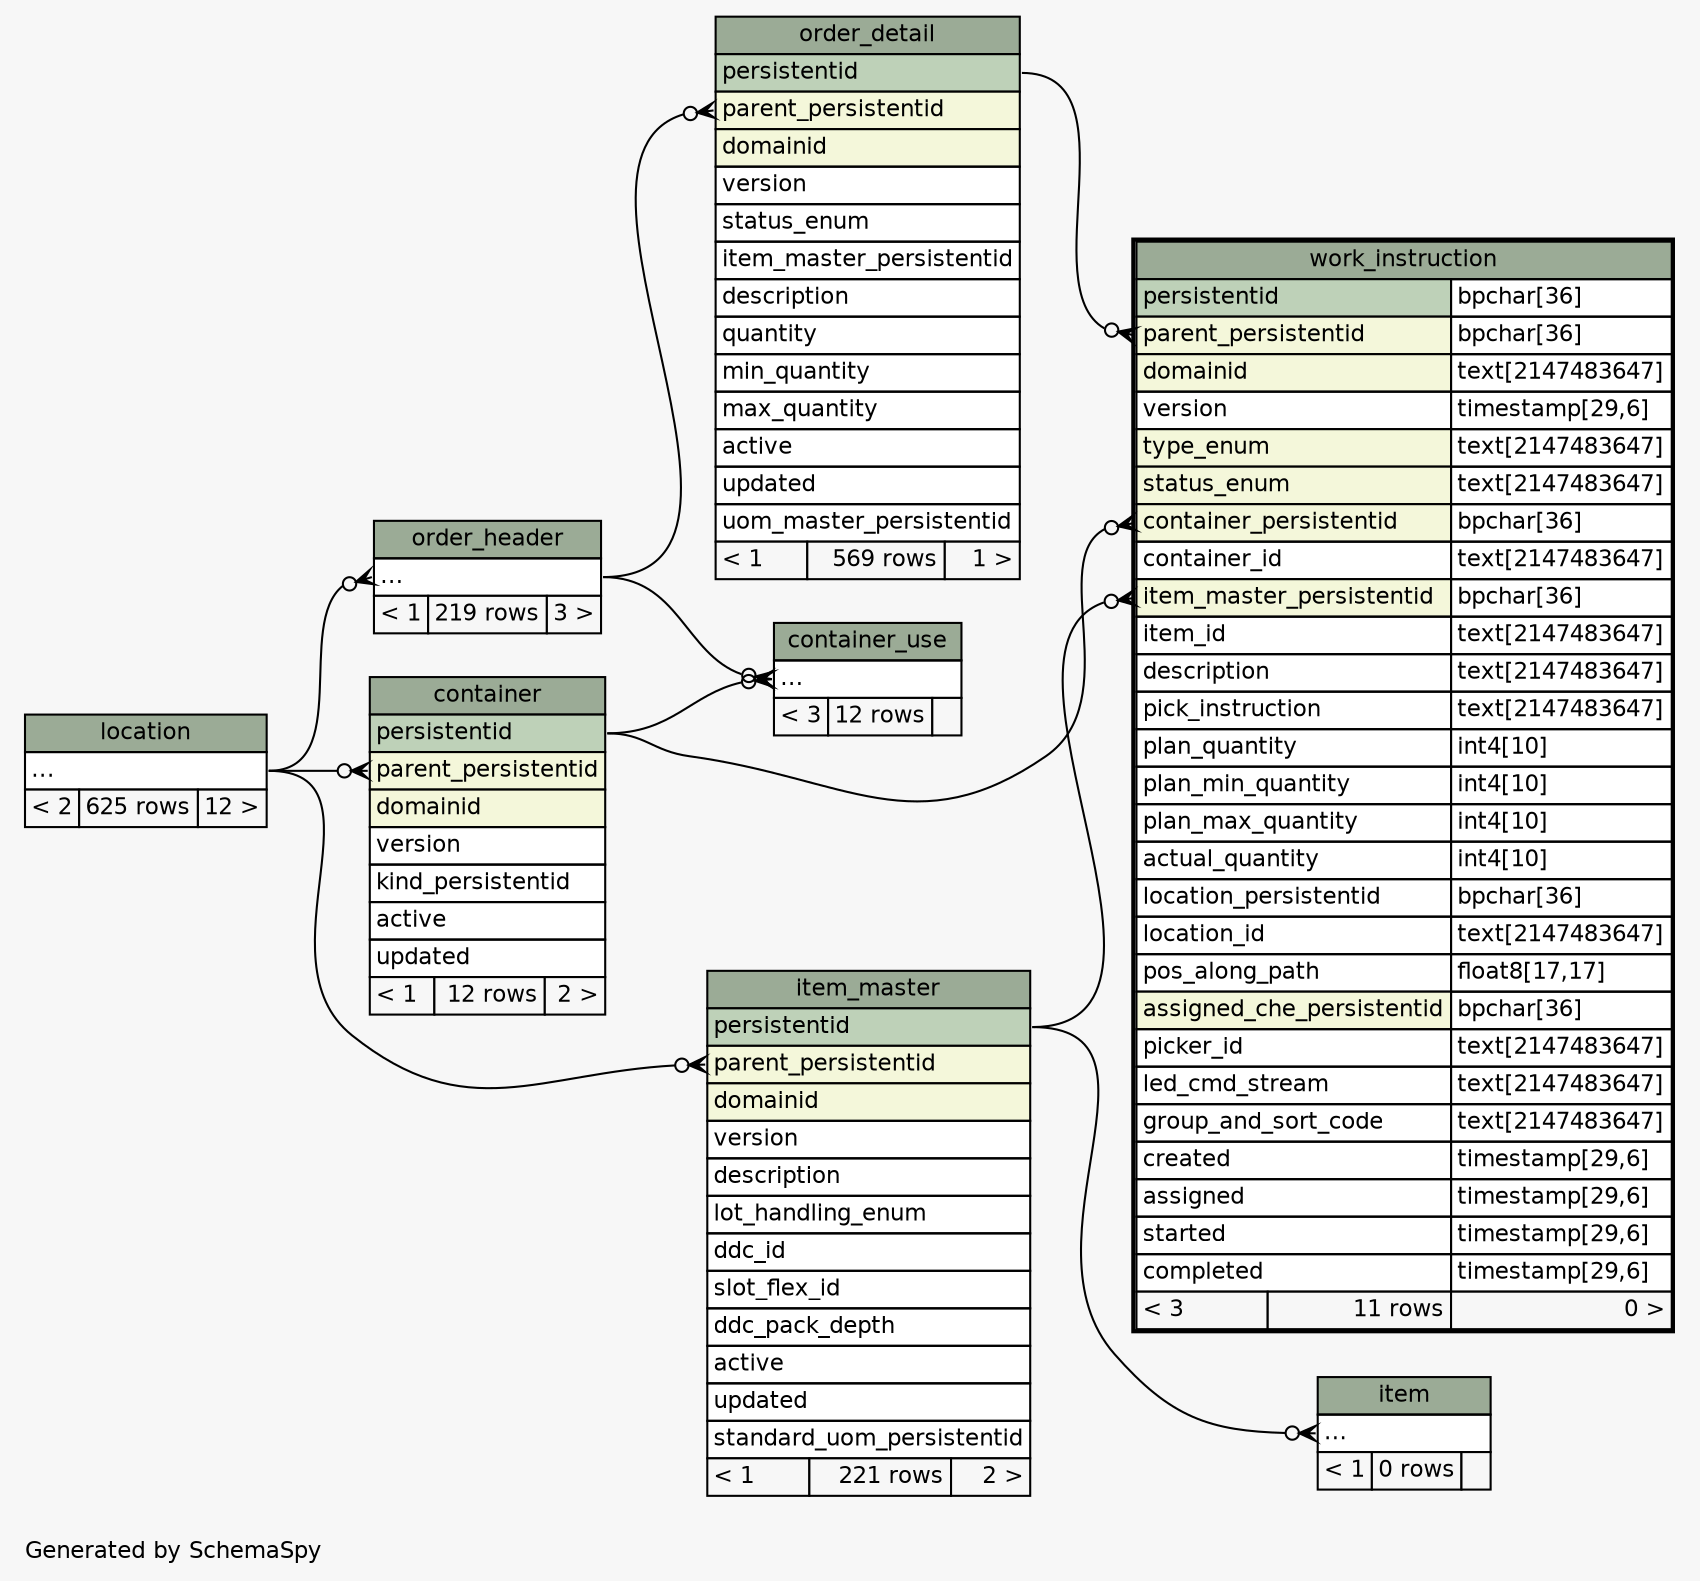 // dot 2.26.0 on Linux 2.6.32-431.17.1.el6.x86_64
// SchemaSpy rev 590
digraph "twoDegreesRelationshipsDiagram" {
  graph [
    rankdir="RL"
    bgcolor="#f7f7f7"
    label="\nGenerated by SchemaSpy"
    labeljust="l"
    nodesep="0.18"
    ranksep="0.46"
    fontname="Helvetica"
    fontsize="11"
  ];
  node [
    fontname="Helvetica"
    fontsize="11"
    shape="plaintext"
  ];
  edge [
    arrowsize="0.8"
  ];
  "container":"parent_persistentid":w -> "location":"elipses":e [arrowhead=none dir=back arrowtail=crowodot];
  "container_use":"elipses":w -> "order_header":"elipses":e [arrowhead=none dir=back arrowtail=crowodot];
  "container_use":"elipses":w -> "container":"persistentid":e [arrowhead=none dir=back arrowtail=crowodot];
  "item":"elipses":w -> "item_master":"persistentid":e [arrowhead=none dir=back arrowtail=crowodot];
  "item_master":"parent_persistentid":w -> "location":"elipses":e [arrowhead=none dir=back arrowtail=crowodot];
  "order_detail":"parent_persistentid":w -> "order_header":"elipses":e [arrowhead=none dir=back arrowtail=crowodot];
  "order_header":"elipses":w -> "location":"elipses":e [arrowhead=none dir=back arrowtail=crowodot];
  "work_instruction":"container_persistentid":w -> "container":"persistentid":e [arrowhead=none dir=back arrowtail=crowodot];
  "work_instruction":"item_master_persistentid":w -> "item_master":"persistentid":e [arrowhead=none dir=back arrowtail=crowodot];
  "work_instruction":"parent_persistentid":w -> "order_detail":"persistentid":e [arrowhead=none dir=back arrowtail=crowodot];
  "container" [
    label=<
    <TABLE BORDER="0" CELLBORDER="1" CELLSPACING="0" BGCOLOR="#ffffff">
      <TR><TD COLSPAN="3" BGCOLOR="#9bab96" ALIGN="CENTER">container</TD></TR>
      <TR><TD PORT="persistentid" COLSPAN="3" BGCOLOR="#bed1b8" ALIGN="LEFT">persistentid</TD></TR>
      <TR><TD PORT="parent_persistentid" COLSPAN="3" BGCOLOR="#f4f7da" ALIGN="LEFT">parent_persistentid</TD></TR>
      <TR><TD PORT="domainid" COLSPAN="3" BGCOLOR="#f4f7da" ALIGN="LEFT">domainid</TD></TR>
      <TR><TD PORT="version" COLSPAN="3" ALIGN="LEFT">version</TD></TR>
      <TR><TD PORT="kind_persistentid" COLSPAN="3" ALIGN="LEFT">kind_persistentid</TD></TR>
      <TR><TD PORT="active" COLSPAN="3" ALIGN="LEFT">active</TD></TR>
      <TR><TD PORT="updated" COLSPAN="3" ALIGN="LEFT">updated</TD></TR>
      <TR><TD ALIGN="LEFT" BGCOLOR="#f7f7f7">&lt; 1</TD><TD ALIGN="RIGHT" BGCOLOR="#f7f7f7">12 rows</TD><TD ALIGN="RIGHT" BGCOLOR="#f7f7f7">2 &gt;</TD></TR>
    </TABLE>>
    URL="container.html"
    tooltip="container"
  ];
  "container_use" [
    label=<
    <TABLE BORDER="0" CELLBORDER="1" CELLSPACING="0" BGCOLOR="#ffffff">
      <TR><TD COLSPAN="3" BGCOLOR="#9bab96" ALIGN="CENTER">container_use</TD></TR>
      <TR><TD PORT="elipses" COLSPAN="3" ALIGN="LEFT">...</TD></TR>
      <TR><TD ALIGN="LEFT" BGCOLOR="#f7f7f7">&lt; 3</TD><TD ALIGN="RIGHT" BGCOLOR="#f7f7f7">12 rows</TD><TD ALIGN="RIGHT" BGCOLOR="#f7f7f7">  </TD></TR>
    </TABLE>>
    URL="container_use.html"
    tooltip="container_use"
  ];
  "item" [
    label=<
    <TABLE BORDER="0" CELLBORDER="1" CELLSPACING="0" BGCOLOR="#ffffff">
      <TR><TD COLSPAN="3" BGCOLOR="#9bab96" ALIGN="CENTER">item</TD></TR>
      <TR><TD PORT="elipses" COLSPAN="3" ALIGN="LEFT">...</TD></TR>
      <TR><TD ALIGN="LEFT" BGCOLOR="#f7f7f7">&lt; 1</TD><TD ALIGN="RIGHT" BGCOLOR="#f7f7f7">0 rows</TD><TD ALIGN="RIGHT" BGCOLOR="#f7f7f7">  </TD></TR>
    </TABLE>>
    URL="item.html"
    tooltip="item"
  ];
  "item_master" [
    label=<
    <TABLE BORDER="0" CELLBORDER="1" CELLSPACING="0" BGCOLOR="#ffffff">
      <TR><TD COLSPAN="3" BGCOLOR="#9bab96" ALIGN="CENTER">item_master</TD></TR>
      <TR><TD PORT="persistentid" COLSPAN="3" BGCOLOR="#bed1b8" ALIGN="LEFT">persistentid</TD></TR>
      <TR><TD PORT="parent_persistentid" COLSPAN="3" BGCOLOR="#f4f7da" ALIGN="LEFT">parent_persistentid</TD></TR>
      <TR><TD PORT="domainid" COLSPAN="3" BGCOLOR="#f4f7da" ALIGN="LEFT">domainid</TD></TR>
      <TR><TD PORT="version" COLSPAN="3" ALIGN="LEFT">version</TD></TR>
      <TR><TD PORT="description" COLSPAN="3" ALIGN="LEFT">description</TD></TR>
      <TR><TD PORT="lot_handling_enum" COLSPAN="3" ALIGN="LEFT">lot_handling_enum</TD></TR>
      <TR><TD PORT="ddc_id" COLSPAN="3" ALIGN="LEFT">ddc_id</TD></TR>
      <TR><TD PORT="slot_flex_id" COLSPAN="3" ALIGN="LEFT">slot_flex_id</TD></TR>
      <TR><TD PORT="ddc_pack_depth" COLSPAN="3" ALIGN="LEFT">ddc_pack_depth</TD></TR>
      <TR><TD PORT="active" COLSPAN="3" ALIGN="LEFT">active</TD></TR>
      <TR><TD PORT="updated" COLSPAN="3" ALIGN="LEFT">updated</TD></TR>
      <TR><TD PORT="standard_uom_persistentid" COLSPAN="3" ALIGN="LEFT">standard_uom_persistentid</TD></TR>
      <TR><TD ALIGN="LEFT" BGCOLOR="#f7f7f7">&lt; 1</TD><TD ALIGN="RIGHT" BGCOLOR="#f7f7f7">221 rows</TD><TD ALIGN="RIGHT" BGCOLOR="#f7f7f7">2 &gt;</TD></TR>
    </TABLE>>
    URL="item_master.html"
    tooltip="item_master"
  ];
  "location" [
    label=<
    <TABLE BORDER="0" CELLBORDER="1" CELLSPACING="0" BGCOLOR="#ffffff">
      <TR><TD COLSPAN="3" BGCOLOR="#9bab96" ALIGN="CENTER">location</TD></TR>
      <TR><TD PORT="elipses" COLSPAN="3" ALIGN="LEFT">...</TD></TR>
      <TR><TD ALIGN="LEFT" BGCOLOR="#f7f7f7">&lt; 2</TD><TD ALIGN="RIGHT" BGCOLOR="#f7f7f7">625 rows</TD><TD ALIGN="RIGHT" BGCOLOR="#f7f7f7">12 &gt;</TD></TR>
    </TABLE>>
    URL="location.html"
    tooltip="location"
  ];
  "order_detail" [
    label=<
    <TABLE BORDER="0" CELLBORDER="1" CELLSPACING="0" BGCOLOR="#ffffff">
      <TR><TD COLSPAN="3" BGCOLOR="#9bab96" ALIGN="CENTER">order_detail</TD></TR>
      <TR><TD PORT="persistentid" COLSPAN="3" BGCOLOR="#bed1b8" ALIGN="LEFT">persistentid</TD></TR>
      <TR><TD PORT="parent_persistentid" COLSPAN="3" BGCOLOR="#f4f7da" ALIGN="LEFT">parent_persistentid</TD></TR>
      <TR><TD PORT="domainid" COLSPAN="3" BGCOLOR="#f4f7da" ALIGN="LEFT">domainid</TD></TR>
      <TR><TD PORT="version" COLSPAN="3" ALIGN="LEFT">version</TD></TR>
      <TR><TD PORT="status_enum" COLSPAN="3" ALIGN="LEFT">status_enum</TD></TR>
      <TR><TD PORT="item_master_persistentid" COLSPAN="3" ALIGN="LEFT">item_master_persistentid</TD></TR>
      <TR><TD PORT="description" COLSPAN="3" ALIGN="LEFT">description</TD></TR>
      <TR><TD PORT="quantity" COLSPAN="3" ALIGN="LEFT">quantity</TD></TR>
      <TR><TD PORT="min_quantity" COLSPAN="3" ALIGN="LEFT">min_quantity</TD></TR>
      <TR><TD PORT="max_quantity" COLSPAN="3" ALIGN="LEFT">max_quantity</TD></TR>
      <TR><TD PORT="active" COLSPAN="3" ALIGN="LEFT">active</TD></TR>
      <TR><TD PORT="updated" COLSPAN="3" ALIGN="LEFT">updated</TD></TR>
      <TR><TD PORT="uom_master_persistentid" COLSPAN="3" ALIGN="LEFT">uom_master_persistentid</TD></TR>
      <TR><TD ALIGN="LEFT" BGCOLOR="#f7f7f7">&lt; 1</TD><TD ALIGN="RIGHT" BGCOLOR="#f7f7f7">569 rows</TD><TD ALIGN="RIGHT" BGCOLOR="#f7f7f7">1 &gt;</TD></TR>
    </TABLE>>
    URL="order_detail.html"
    tooltip="order_detail"
  ];
  "order_header" [
    label=<
    <TABLE BORDER="0" CELLBORDER="1" CELLSPACING="0" BGCOLOR="#ffffff">
      <TR><TD COLSPAN="3" BGCOLOR="#9bab96" ALIGN="CENTER">order_header</TD></TR>
      <TR><TD PORT="elipses" COLSPAN="3" ALIGN="LEFT">...</TD></TR>
      <TR><TD ALIGN="LEFT" BGCOLOR="#f7f7f7">&lt; 1</TD><TD ALIGN="RIGHT" BGCOLOR="#f7f7f7">219 rows</TD><TD ALIGN="RIGHT" BGCOLOR="#f7f7f7">3 &gt;</TD></TR>
    </TABLE>>
    URL="order_header.html"
    tooltip="order_header"
  ];
  "work_instruction" [
    label=<
    <TABLE BORDER="2" CELLBORDER="1" CELLSPACING="0" BGCOLOR="#ffffff">
      <TR><TD COLSPAN="3" BGCOLOR="#9bab96" ALIGN="CENTER">work_instruction</TD></TR>
      <TR><TD PORT="persistentid" COLSPAN="2" BGCOLOR="#bed1b8" ALIGN="LEFT">persistentid</TD><TD PORT="persistentid.type" ALIGN="LEFT">bpchar[36]</TD></TR>
      <TR><TD PORT="parent_persistentid" COLSPAN="2" BGCOLOR="#f4f7da" ALIGN="LEFT">parent_persistentid</TD><TD PORT="parent_persistentid.type" ALIGN="LEFT">bpchar[36]</TD></TR>
      <TR><TD PORT="domainid" COLSPAN="2" BGCOLOR="#f4f7da" ALIGN="LEFT">domainid</TD><TD PORT="domainid.type" ALIGN="LEFT">text[2147483647]</TD></TR>
      <TR><TD PORT="version" COLSPAN="2" ALIGN="LEFT">version</TD><TD PORT="version.type" ALIGN="LEFT">timestamp[29,6]</TD></TR>
      <TR><TD PORT="type_enum" COLSPAN="2" BGCOLOR="#f4f7da" ALIGN="LEFT">type_enum</TD><TD PORT="type_enum.type" ALIGN="LEFT">text[2147483647]</TD></TR>
      <TR><TD PORT="status_enum" COLSPAN="2" BGCOLOR="#f4f7da" ALIGN="LEFT">status_enum</TD><TD PORT="status_enum.type" ALIGN="LEFT">text[2147483647]</TD></TR>
      <TR><TD PORT="container_persistentid" COLSPAN="2" BGCOLOR="#f4f7da" ALIGN="LEFT">container_persistentid</TD><TD PORT="container_persistentid.type" ALIGN="LEFT">bpchar[36]</TD></TR>
      <TR><TD PORT="container_id" COLSPAN="2" ALIGN="LEFT">container_id</TD><TD PORT="container_id.type" ALIGN="LEFT">text[2147483647]</TD></TR>
      <TR><TD PORT="item_master_persistentid" COLSPAN="2" BGCOLOR="#f4f7da" ALIGN="LEFT">item_master_persistentid</TD><TD PORT="item_master_persistentid.type" ALIGN="LEFT">bpchar[36]</TD></TR>
      <TR><TD PORT="item_id" COLSPAN="2" ALIGN="LEFT">item_id</TD><TD PORT="item_id.type" ALIGN="LEFT">text[2147483647]</TD></TR>
      <TR><TD PORT="description" COLSPAN="2" ALIGN="LEFT">description</TD><TD PORT="description.type" ALIGN="LEFT">text[2147483647]</TD></TR>
      <TR><TD PORT="pick_instruction" COLSPAN="2" ALIGN="LEFT">pick_instruction</TD><TD PORT="pick_instruction.type" ALIGN="LEFT">text[2147483647]</TD></TR>
      <TR><TD PORT="plan_quantity" COLSPAN="2" ALIGN="LEFT">plan_quantity</TD><TD PORT="plan_quantity.type" ALIGN="LEFT">int4[10]</TD></TR>
      <TR><TD PORT="plan_min_quantity" COLSPAN="2" ALIGN="LEFT">plan_min_quantity</TD><TD PORT="plan_min_quantity.type" ALIGN="LEFT">int4[10]</TD></TR>
      <TR><TD PORT="plan_max_quantity" COLSPAN="2" ALIGN="LEFT">plan_max_quantity</TD><TD PORT="plan_max_quantity.type" ALIGN="LEFT">int4[10]</TD></TR>
      <TR><TD PORT="actual_quantity" COLSPAN="2" ALIGN="LEFT">actual_quantity</TD><TD PORT="actual_quantity.type" ALIGN="LEFT">int4[10]</TD></TR>
      <TR><TD PORT="location_persistentid" COLSPAN="2" ALIGN="LEFT">location_persistentid</TD><TD PORT="location_persistentid.type" ALIGN="LEFT">bpchar[36]</TD></TR>
      <TR><TD PORT="location_id" COLSPAN="2" ALIGN="LEFT">location_id</TD><TD PORT="location_id.type" ALIGN="LEFT">text[2147483647]</TD></TR>
      <TR><TD PORT="pos_along_path" COLSPAN="2" ALIGN="LEFT">pos_along_path</TD><TD PORT="pos_along_path.type" ALIGN="LEFT">float8[17,17]</TD></TR>
      <TR><TD PORT="assigned_che_persistentid" COLSPAN="2" BGCOLOR="#f4f7da" ALIGN="LEFT">assigned_che_persistentid</TD><TD PORT="assigned_che_persistentid.type" ALIGN="LEFT">bpchar[36]</TD></TR>
      <TR><TD PORT="picker_id" COLSPAN="2" ALIGN="LEFT">picker_id</TD><TD PORT="picker_id.type" ALIGN="LEFT">text[2147483647]</TD></TR>
      <TR><TD PORT="led_cmd_stream" COLSPAN="2" ALIGN="LEFT">led_cmd_stream</TD><TD PORT="led_cmd_stream.type" ALIGN="LEFT">text[2147483647]</TD></TR>
      <TR><TD PORT="group_and_sort_code" COLSPAN="2" ALIGN="LEFT">group_and_sort_code</TD><TD PORT="group_and_sort_code.type" ALIGN="LEFT">text[2147483647]</TD></TR>
      <TR><TD PORT="created" COLSPAN="2" ALIGN="LEFT">created</TD><TD PORT="created.type" ALIGN="LEFT">timestamp[29,6]</TD></TR>
      <TR><TD PORT="assigned" COLSPAN="2" ALIGN="LEFT">assigned</TD><TD PORT="assigned.type" ALIGN="LEFT">timestamp[29,6]</TD></TR>
      <TR><TD PORT="started" COLSPAN="2" ALIGN="LEFT">started</TD><TD PORT="started.type" ALIGN="LEFT">timestamp[29,6]</TD></TR>
      <TR><TD PORT="completed" COLSPAN="2" ALIGN="LEFT">completed</TD><TD PORT="completed.type" ALIGN="LEFT">timestamp[29,6]</TD></TR>
      <TR><TD ALIGN="LEFT" BGCOLOR="#f7f7f7">&lt; 3</TD><TD ALIGN="RIGHT" BGCOLOR="#f7f7f7">11 rows</TD><TD ALIGN="RIGHT" BGCOLOR="#f7f7f7">0 &gt;</TD></TR>
    </TABLE>>
    URL="work_instruction.html"
    tooltip="work_instruction"
  ];
}
